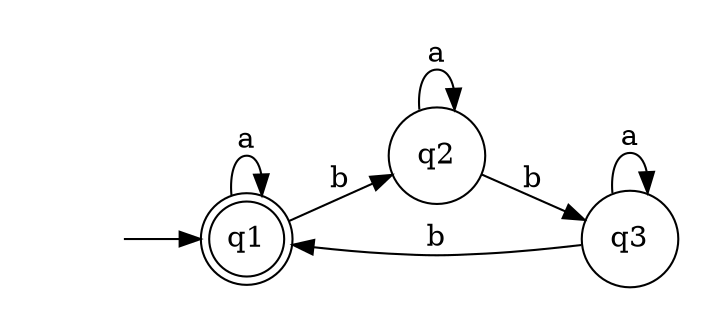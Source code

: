 digraph {
	rankdir=LR;
	margin=0.2;
	size=5;
	node [margin=0.1 shape=circle];
	q1[margin=0 shape=doublecircle];
	" "[color=white width=0];
	" " -> q1;
	q1 -> q2 [label="b"];
	q1 -> q1 [label="a"];
	q2 -> q2 [label="a"];
	q2 -> q3 [label="b"];
	q3 -> q3 [label="a"];
	q3 -> q1 [label="b"];
}
